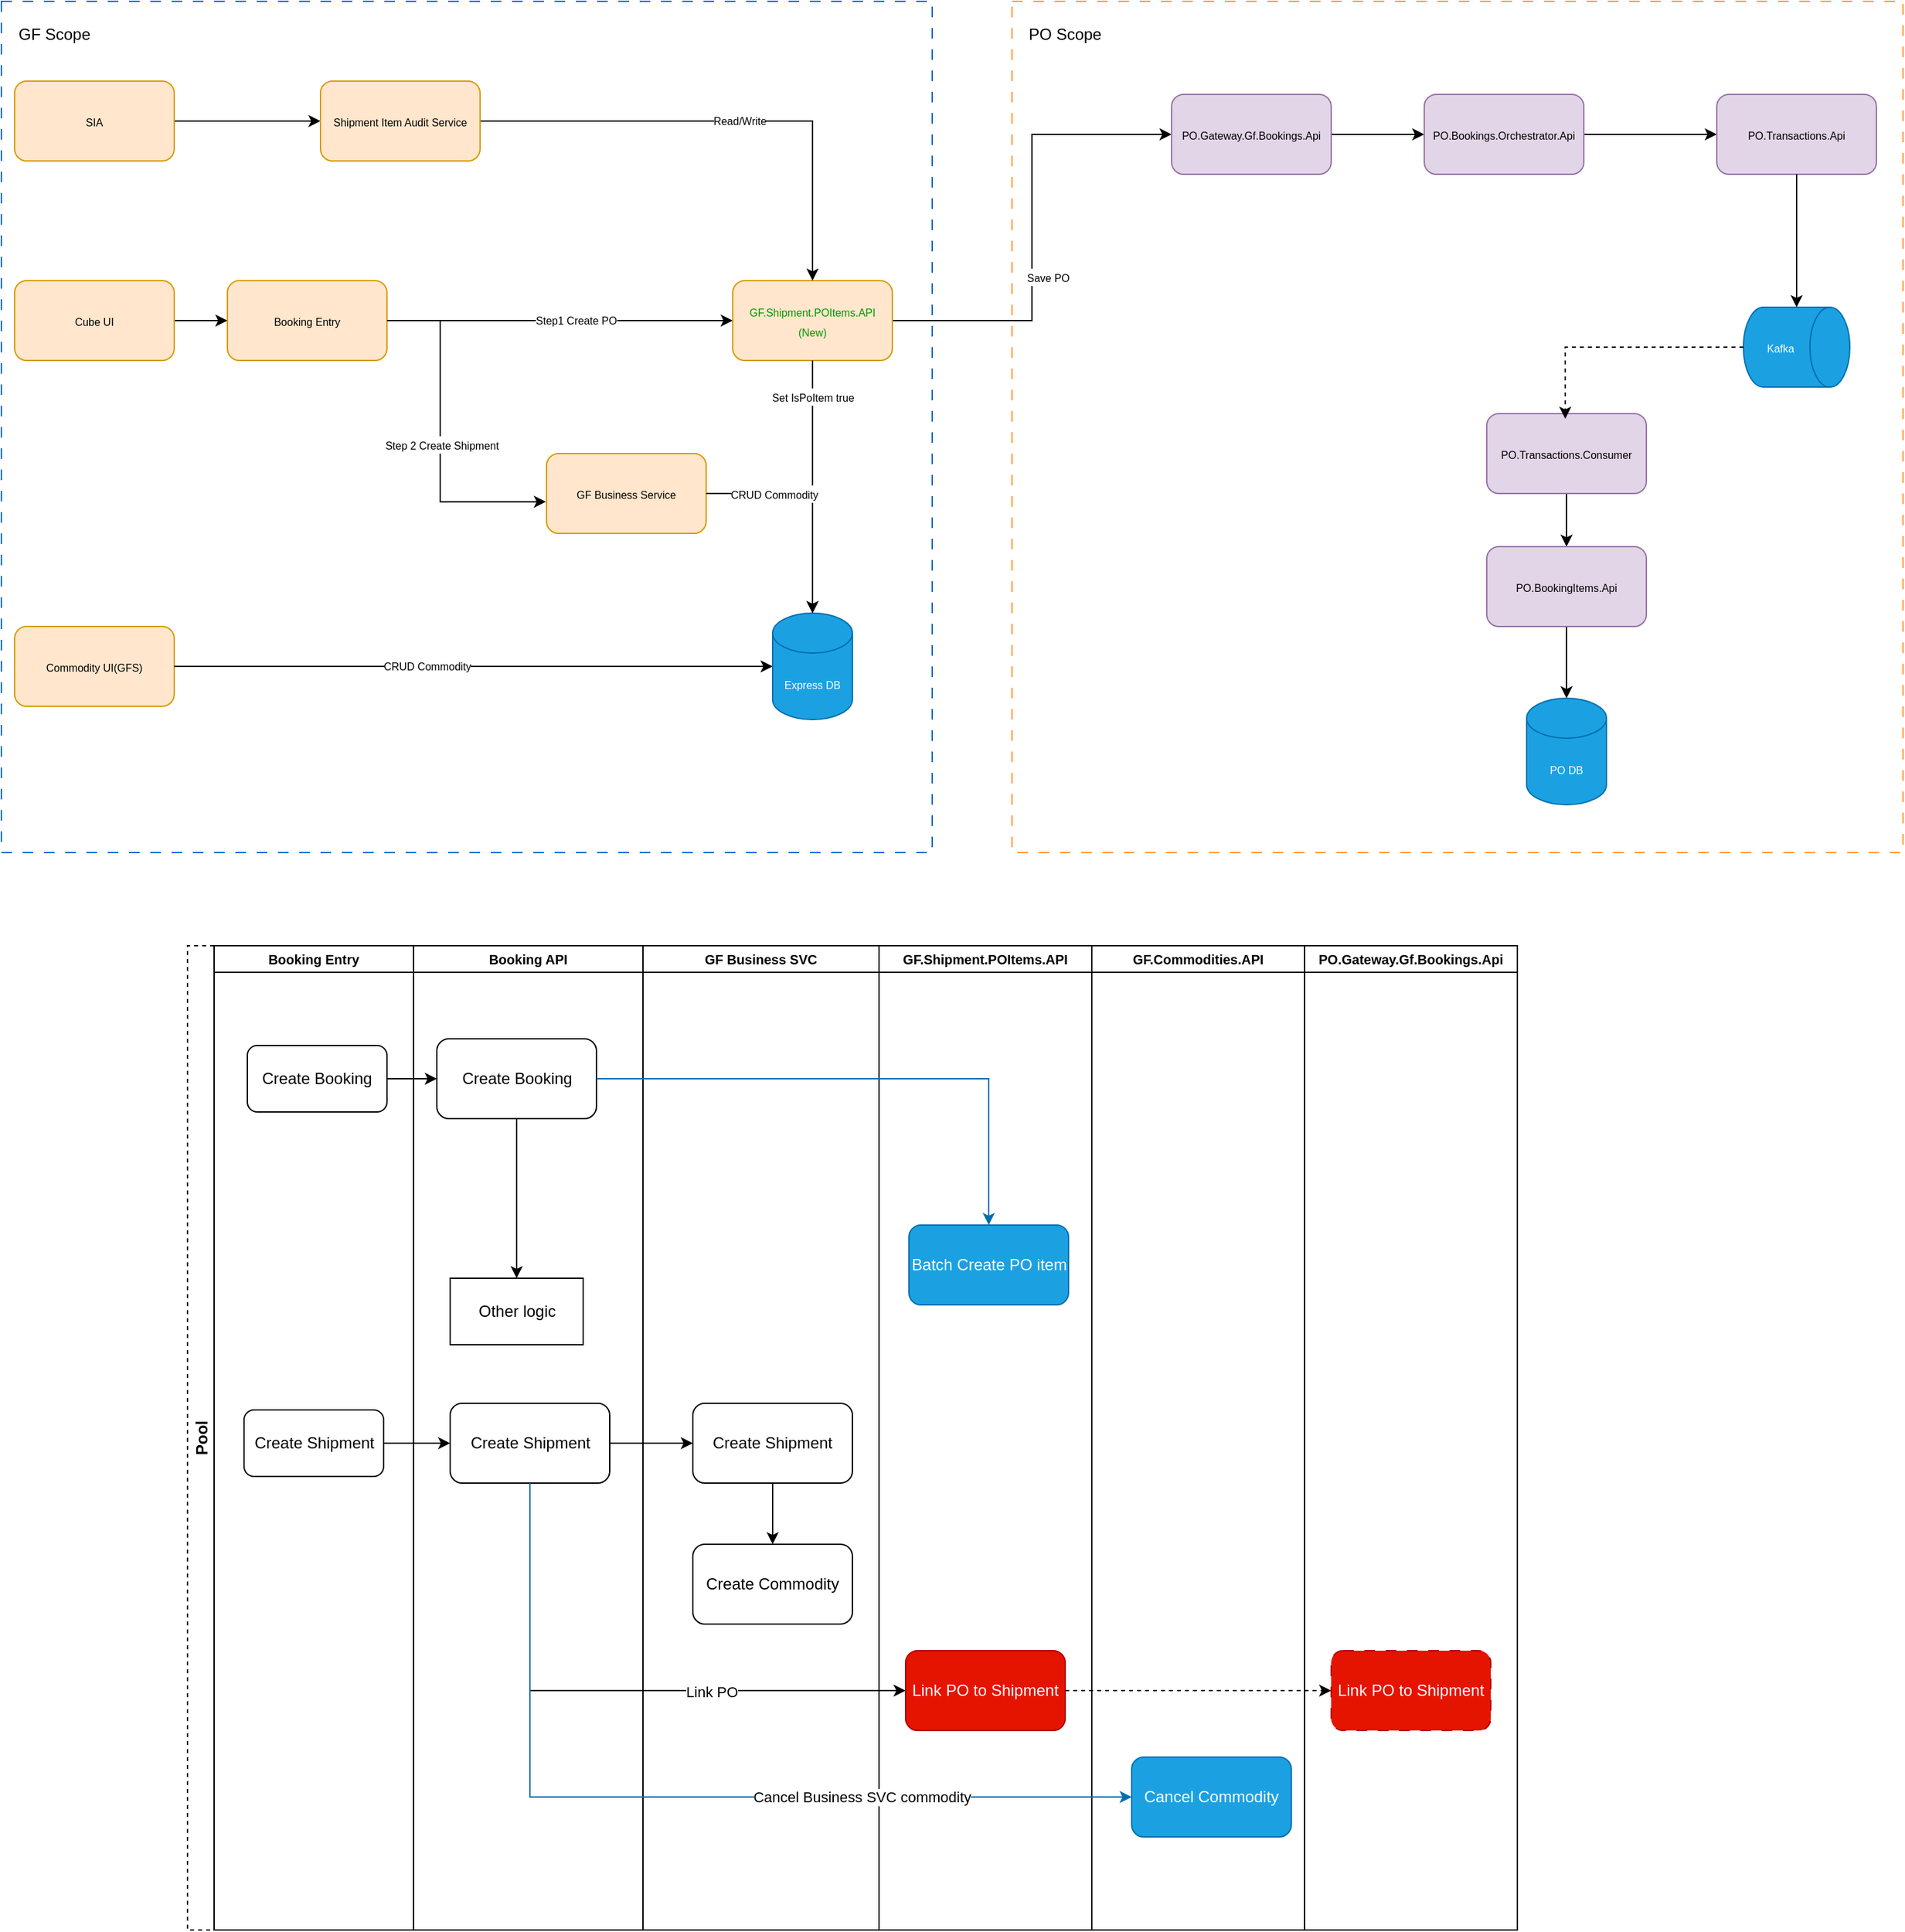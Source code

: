 <mxfile version="26.0.3">
  <diagram name="Page-1" id="YKID6LpscDEnTGNGtqoE">
    <mxGraphModel dx="2022" dy="615" grid="1" gridSize="10" guides="1" tooltips="1" connect="1" arrows="1" fold="1" page="1" pageScale="1" pageWidth="827" pageHeight="1169" math="0" shadow="0">
      <root>
        <mxCell id="0" />
        <mxCell id="1" parent="0" />
        <mxCell id="1rp_JtK8VTmY53sCuVcj-62" value="" style="rounded=0;whiteSpace=wrap;html=1;dashed=1;dashPattern=8 8;strokeColor=#FF9933;" vertex="1" parent="1">
          <mxGeometry x="470" y="60" width="670" height="640" as="geometry" />
        </mxCell>
        <mxCell id="1rp_JtK8VTmY53sCuVcj-60" value="" style="rounded=0;whiteSpace=wrap;html=1;dashed=1;dashPattern=8 8;strokeColor=#0066CC;" vertex="1" parent="1">
          <mxGeometry x="-290" y="60" width="700" height="640" as="geometry" />
        </mxCell>
        <mxCell id="1rp_JtK8VTmY53sCuVcj-35" style="edgeStyle=orthogonalEdgeStyle;rounded=0;orthogonalLoop=1;jettySize=auto;html=1;" edge="1" parent="1" source="1rp_JtK8VTmY53sCuVcj-2" target="1rp_JtK8VTmY53sCuVcj-9">
          <mxGeometry relative="1" as="geometry" />
        </mxCell>
        <mxCell id="1rp_JtK8VTmY53sCuVcj-36" value="&lt;font style=&quot;font-size: 8px;&quot;&gt;Step1 Create PO&lt;/font&gt;" style="edgeLabel;html=1;align=center;verticalAlign=middle;resizable=0;points=[];" vertex="1" connectable="0" parent="1rp_JtK8VTmY53sCuVcj-35">
          <mxGeometry x="0.092" y="-2" relative="1" as="geometry">
            <mxPoint y="-3" as="offset" />
          </mxGeometry>
        </mxCell>
        <mxCell id="1rp_JtK8VTmY53sCuVcj-2" value="&lt;font style=&quot;font-size: 8px;&quot;&gt;Booking Entry&lt;/font&gt;" style="rounded=1;whiteSpace=wrap;html=1;fillColor=#ffe6cc;strokeColor=#d79b00;" vertex="1" parent="1">
          <mxGeometry x="-120" y="270" width="120" height="60" as="geometry" />
        </mxCell>
        <mxCell id="1rp_JtK8VTmY53sCuVcj-22" style="edgeStyle=orthogonalEdgeStyle;rounded=0;orthogonalLoop=1;jettySize=auto;html=1;entryX=0;entryY=0.5;entryDx=0;entryDy=0;" edge="1" parent="1" source="1rp_JtK8VTmY53sCuVcj-9" target="1rp_JtK8VTmY53sCuVcj-10">
          <mxGeometry relative="1" as="geometry" />
        </mxCell>
        <mxCell id="1rp_JtK8VTmY53sCuVcj-64" value="&lt;font style=&quot;font-size: 8px;&quot;&gt;Save PO&amp;nbsp;&lt;/font&gt;" style="edgeLabel;html=1;align=center;verticalAlign=middle;resizable=0;points=[];" vertex="1" connectable="0" parent="1rp_JtK8VTmY53sCuVcj-22">
          <mxGeometry x="-0.22" y="-1" relative="1" as="geometry">
            <mxPoint x="12" y="-2" as="offset" />
          </mxGeometry>
        </mxCell>
        <mxCell id="1rp_JtK8VTmY53sCuVcj-9" value="&lt;font style=&quot;font-size: 8px; color: rgb(0, 153, 0);&quot;&gt;GF.Shipment.POItems.API&lt;br&gt;(New)&lt;/font&gt;" style="rounded=1;whiteSpace=wrap;html=1;fillColor=#ffe6cc;strokeColor=#d79b00;" vertex="1" parent="1">
          <mxGeometry x="260" y="270" width="120" height="60" as="geometry" />
        </mxCell>
        <mxCell id="1rp_JtK8VTmY53sCuVcj-23" style="edgeStyle=orthogonalEdgeStyle;rounded=0;orthogonalLoop=1;jettySize=auto;html=1;entryX=0;entryY=0.5;entryDx=0;entryDy=0;" edge="1" parent="1" source="1rp_JtK8VTmY53sCuVcj-10" target="1rp_JtK8VTmY53sCuVcj-11">
          <mxGeometry relative="1" as="geometry" />
        </mxCell>
        <mxCell id="1rp_JtK8VTmY53sCuVcj-10" value="&lt;font style=&quot;font-size: 8px;&quot;&gt;PO.Gateway.Gf.Bookings.Api&lt;/font&gt;" style="rounded=1;whiteSpace=wrap;html=1;fillColor=#e1d5e7;strokeColor=#9673a6;" vertex="1" parent="1">
          <mxGeometry x="590" y="130" width="120" height="60" as="geometry" />
        </mxCell>
        <mxCell id="1rp_JtK8VTmY53sCuVcj-24" style="edgeStyle=orthogonalEdgeStyle;rounded=0;orthogonalLoop=1;jettySize=auto;html=1;" edge="1" parent="1" source="1rp_JtK8VTmY53sCuVcj-11" target="1rp_JtK8VTmY53sCuVcj-12">
          <mxGeometry relative="1" as="geometry" />
        </mxCell>
        <mxCell id="1rp_JtK8VTmY53sCuVcj-11" value="&lt;font style=&quot;font-size: 8px;&quot;&gt;PO.Bookings.Orchestrator.Api&lt;/font&gt;" style="rounded=1;whiteSpace=wrap;html=1;fillColor=#e1d5e7;strokeColor=#9673a6;" vertex="1" parent="1">
          <mxGeometry x="780" y="130" width="120" height="60" as="geometry" />
        </mxCell>
        <mxCell id="1rp_JtK8VTmY53sCuVcj-12" value="&lt;font style=&quot;font-size: 8px;&quot;&gt;PO.Transactions.Api&lt;/font&gt;" style="rounded=1;whiteSpace=wrap;html=1;fillColor=#e1d5e7;strokeColor=#9673a6;" vertex="1" parent="1">
          <mxGeometry x="1000" y="130" width="120" height="60" as="geometry" />
        </mxCell>
        <mxCell id="1rp_JtK8VTmY53sCuVcj-16" value="&lt;font style=&quot;font-size: 8px;&quot;&gt;Kafka&lt;/font&gt;" style="shape=cylinder3;whiteSpace=wrap;html=1;boundedLbl=1;backgroundOutline=1;size=15;direction=south;fillColor=#1ba1e2;fontColor=#ffffff;strokeColor=#006EAF;" vertex="1" parent="1">
          <mxGeometry x="1020" y="290" width="80" height="60" as="geometry" />
        </mxCell>
        <mxCell id="1rp_JtK8VTmY53sCuVcj-66" style="edgeStyle=orthogonalEdgeStyle;rounded=0;orthogonalLoop=1;jettySize=auto;html=1;entryX=0.5;entryY=0;entryDx=0;entryDy=0;" edge="1" parent="1" source="1rp_JtK8VTmY53sCuVcj-17" target="1rp_JtK8VTmY53sCuVcj-18">
          <mxGeometry relative="1" as="geometry" />
        </mxCell>
        <mxCell id="1rp_JtK8VTmY53sCuVcj-17" value="&lt;font style=&quot;font-size: 8px;&quot;&gt;PO.Transactions.Consumer&lt;/font&gt;" style="rounded=1;whiteSpace=wrap;html=1;fillColor=#e1d5e7;strokeColor=#9673a6;" vertex="1" parent="1">
          <mxGeometry x="827" y="370" width="120" height="60" as="geometry" />
        </mxCell>
        <mxCell id="1rp_JtK8VTmY53sCuVcj-28" style="edgeStyle=orthogonalEdgeStyle;rounded=0;orthogonalLoop=1;jettySize=auto;html=1;" edge="1" parent="1" source="1rp_JtK8VTmY53sCuVcj-18" target="1rp_JtK8VTmY53sCuVcj-20">
          <mxGeometry relative="1" as="geometry" />
        </mxCell>
        <mxCell id="1rp_JtK8VTmY53sCuVcj-18" value="&lt;font style=&quot;font-size: 8px;&quot;&gt;PO.BookingItems.Api&lt;/font&gt;" style="rounded=1;whiteSpace=wrap;html=1;fillColor=#e1d5e7;strokeColor=#9673a6;" vertex="1" parent="1">
          <mxGeometry x="827" y="470" width="120" height="60" as="geometry" />
        </mxCell>
        <mxCell id="1rp_JtK8VTmY53sCuVcj-20" value="&lt;font style=&quot;font-size: 8px;&quot;&gt;PO DB&lt;/font&gt;" style="shape=cylinder3;whiteSpace=wrap;html=1;boundedLbl=1;backgroundOutline=1;size=15;fillColor=#1ba1e2;fontColor=#ffffff;strokeColor=#006EAF;" vertex="1" parent="1">
          <mxGeometry x="857" y="584" width="60" height="80" as="geometry" />
        </mxCell>
        <mxCell id="1rp_JtK8VTmY53sCuVcj-25" style="edgeStyle=orthogonalEdgeStyle;rounded=0;orthogonalLoop=1;jettySize=auto;html=1;entryX=0;entryY=0.5;entryDx=0;entryDy=0;entryPerimeter=0;" edge="1" parent="1" source="1rp_JtK8VTmY53sCuVcj-12" target="1rp_JtK8VTmY53sCuVcj-16">
          <mxGeometry relative="1" as="geometry" />
        </mxCell>
        <mxCell id="1rp_JtK8VTmY53sCuVcj-26" style="edgeStyle=orthogonalEdgeStyle;rounded=0;orthogonalLoop=1;jettySize=auto;html=1;entryX=0.492;entryY=0.064;entryDx=0;entryDy=0;entryPerimeter=0;dashed=1;" edge="1" parent="1" source="1rp_JtK8VTmY53sCuVcj-16" target="1rp_JtK8VTmY53sCuVcj-17">
          <mxGeometry relative="1" as="geometry" />
        </mxCell>
        <mxCell id="1rp_JtK8VTmY53sCuVcj-29" value="&lt;font style=&quot;font-size: 8px;&quot;&gt;GF Business Service&lt;/font&gt;" style="rounded=1;whiteSpace=wrap;html=1;fillColor=#ffe6cc;strokeColor=#d79b00;" vertex="1" parent="1">
          <mxGeometry x="120" y="400" width="120" height="60" as="geometry" />
        </mxCell>
        <mxCell id="1rp_JtK8VTmY53sCuVcj-40" style="edgeStyle=orthogonalEdgeStyle;rounded=0;orthogonalLoop=1;jettySize=auto;html=1;entryX=0;entryY=0.5;entryDx=0;entryDy=0;" edge="1" parent="1" source="1rp_JtK8VTmY53sCuVcj-33" target="1rp_JtK8VTmY53sCuVcj-37">
          <mxGeometry relative="1" as="geometry" />
        </mxCell>
        <mxCell id="1rp_JtK8VTmY53sCuVcj-33" value="&lt;font style=&quot;font-size: 8px;&quot;&gt;SIA&lt;/font&gt;" style="rounded=1;whiteSpace=wrap;html=1;fillColor=#ffe6cc;strokeColor=#d79b00;" vertex="1" parent="1">
          <mxGeometry x="-280" y="120" width="120" height="60" as="geometry" />
        </mxCell>
        <mxCell id="1rp_JtK8VTmY53sCuVcj-41" style="edgeStyle=orthogonalEdgeStyle;rounded=0;orthogonalLoop=1;jettySize=auto;html=1;entryX=0.5;entryY=0;entryDx=0;entryDy=0;startArrow=none;startFill=0;exitX=1;exitY=0.5;exitDx=0;exitDy=0;" edge="1" parent="1" source="1rp_JtK8VTmY53sCuVcj-37" target="1rp_JtK8VTmY53sCuVcj-9">
          <mxGeometry relative="1" as="geometry">
            <Array as="points">
              <mxPoint x="320" y="150" />
            </Array>
          </mxGeometry>
        </mxCell>
        <mxCell id="1rp_JtK8VTmY53sCuVcj-42" value="&lt;font style=&quot;font-size: 8px;&quot;&gt;Read/Write&lt;/font&gt;" style="edgeLabel;html=1;align=center;verticalAlign=middle;resizable=0;points=[];" vertex="1" connectable="0" parent="1rp_JtK8VTmY53sCuVcj-41">
          <mxGeometry x="0.051" y="1" relative="1" as="geometry">
            <mxPoint as="offset" />
          </mxGeometry>
        </mxCell>
        <mxCell id="1rp_JtK8VTmY53sCuVcj-37" value="&lt;font style=&quot;font-size: 8px;&quot;&gt;Shipment Item Audit Service&lt;/font&gt;" style="rounded=1;whiteSpace=wrap;html=1;fillColor=#ffe6cc;strokeColor=#d79b00;" vertex="1" parent="1">
          <mxGeometry x="-50" y="120" width="120" height="60" as="geometry" />
        </mxCell>
        <mxCell id="1rp_JtK8VTmY53sCuVcj-39" style="edgeStyle=orthogonalEdgeStyle;rounded=0;orthogonalLoop=1;jettySize=auto;html=1;entryX=0;entryY=0.5;entryDx=0;entryDy=0;" edge="1" parent="1" source="1rp_JtK8VTmY53sCuVcj-38" target="1rp_JtK8VTmY53sCuVcj-2">
          <mxGeometry relative="1" as="geometry" />
        </mxCell>
        <mxCell id="1rp_JtK8VTmY53sCuVcj-38" value="&lt;font style=&quot;font-size: 8px;&quot;&gt;Cube UI&lt;/font&gt;" style="rounded=1;whiteSpace=wrap;html=1;fillColor=#ffe6cc;strokeColor=#d79b00;" vertex="1" parent="1">
          <mxGeometry x="-280" y="270" width="120" height="60" as="geometry" />
        </mxCell>
        <mxCell id="1rp_JtK8VTmY53sCuVcj-43" value="&lt;font style=&quot;font-size: 8px;&quot;&gt;Commodity UI(GFS)&lt;/font&gt;" style="rounded=1;whiteSpace=wrap;html=1;fillColor=#ffe6cc;strokeColor=#d79b00;" vertex="1" parent="1">
          <mxGeometry x="-280" y="530" width="120" height="60" as="geometry" />
        </mxCell>
        <mxCell id="1rp_JtK8VTmY53sCuVcj-47" value="&lt;font style=&quot;font-size: 8px;&quot;&gt;Express DB&lt;/font&gt;" style="shape=cylinder3;whiteSpace=wrap;html=1;boundedLbl=1;backgroundOutline=1;size=15;fillColor=#1ba1e2;fontColor=#ffffff;strokeColor=#006EAF;" vertex="1" parent="1">
          <mxGeometry x="290" y="520" width="60" height="80" as="geometry" />
        </mxCell>
        <mxCell id="1rp_JtK8VTmY53sCuVcj-48" style="edgeStyle=orthogonalEdgeStyle;rounded=0;orthogonalLoop=1;jettySize=auto;html=1;entryX=0.5;entryY=0;entryDx=0;entryDy=0;entryPerimeter=0;" edge="1" parent="1" source="1rp_JtK8VTmY53sCuVcj-9" target="1rp_JtK8VTmY53sCuVcj-47">
          <mxGeometry relative="1" as="geometry" />
        </mxCell>
        <mxCell id="1rp_JtK8VTmY53sCuVcj-54" value="&lt;font style=&quot;font-size: 8px;&quot;&gt;Set IsPoItem true&lt;/font&gt;" style="edgeLabel;html=1;align=center;verticalAlign=middle;resizable=0;points=[];" vertex="1" connectable="0" parent="1rp_JtK8VTmY53sCuVcj-48">
          <mxGeometry x="-0.712" relative="1" as="geometry">
            <mxPoint y="-1" as="offset" />
          </mxGeometry>
        </mxCell>
        <mxCell id="1rp_JtK8VTmY53sCuVcj-49" style="edgeStyle=orthogonalEdgeStyle;rounded=0;orthogonalLoop=1;jettySize=auto;html=1;entryX=0;entryY=0.5;entryDx=0;entryDy=0;entryPerimeter=0;" edge="1" parent="1" source="1rp_JtK8VTmY53sCuVcj-43" target="1rp_JtK8VTmY53sCuVcj-47">
          <mxGeometry relative="1" as="geometry" />
        </mxCell>
        <mxCell id="1rp_JtK8VTmY53sCuVcj-57" value="&lt;span style=&quot;font-size: 8px;&quot;&gt;CRUD Commodity&lt;/span&gt;" style="edgeLabel;html=1;align=center;verticalAlign=middle;resizable=0;points=[];" vertex="1" connectable="0" parent="1rp_JtK8VTmY53sCuVcj-49">
          <mxGeometry x="-0.158" y="1" relative="1" as="geometry">
            <mxPoint as="offset" />
          </mxGeometry>
        </mxCell>
        <mxCell id="1rp_JtK8VTmY53sCuVcj-51" style="edgeStyle=orthogonalEdgeStyle;rounded=0;orthogonalLoop=1;jettySize=auto;html=1;entryX=-0.004;entryY=0.604;entryDx=0;entryDy=0;entryPerimeter=0;" edge="1" parent="1" source="1rp_JtK8VTmY53sCuVcj-2" target="1rp_JtK8VTmY53sCuVcj-29">
          <mxGeometry relative="1" as="geometry">
            <Array as="points">
              <mxPoint x="40" y="300" />
              <mxPoint x="40" y="436" />
            </Array>
          </mxGeometry>
        </mxCell>
        <mxCell id="1rp_JtK8VTmY53sCuVcj-52" value="&lt;font style=&quot;font-size: 8px;&quot;&gt;Step 2 Create Shipment&lt;/font&gt;" style="edgeLabel;html=1;align=center;verticalAlign=middle;resizable=0;points=[];" vertex="1" connectable="0" parent="1rp_JtK8VTmY53sCuVcj-51">
          <mxGeometry x="0.036" y="1" relative="1" as="geometry">
            <mxPoint as="offset" />
          </mxGeometry>
        </mxCell>
        <mxCell id="1rp_JtK8VTmY53sCuVcj-58" style="edgeStyle=orthogonalEdgeStyle;rounded=0;orthogonalLoop=1;jettySize=auto;html=1;entryX=0.5;entryY=0;entryDx=0;entryDy=0;entryPerimeter=0;" edge="1" parent="1" source="1rp_JtK8VTmY53sCuVcj-29" target="1rp_JtK8VTmY53sCuVcj-47">
          <mxGeometry relative="1" as="geometry" />
        </mxCell>
        <mxCell id="1rp_JtK8VTmY53sCuVcj-59" value="&lt;font style=&quot;font-size: 8px;&quot;&gt;CRUD Commodity&lt;/font&gt;" style="edgeLabel;html=1;align=center;verticalAlign=middle;resizable=0;points=[];" vertex="1" connectable="0" parent="1rp_JtK8VTmY53sCuVcj-58">
          <mxGeometry x="-0.552" y="-2" relative="1" as="geometry">
            <mxPoint x="13" y="-2" as="offset" />
          </mxGeometry>
        </mxCell>
        <mxCell id="1rp_JtK8VTmY53sCuVcj-61" value="GF Scope" style="text;html=1;align=center;verticalAlign=middle;whiteSpace=wrap;rounded=0;" vertex="1" parent="1">
          <mxGeometry x="-280" y="70" width="60" height="30" as="geometry" />
        </mxCell>
        <mxCell id="1rp_JtK8VTmY53sCuVcj-63" value="PO Scope" style="text;html=1;align=center;verticalAlign=middle;whiteSpace=wrap;rounded=0;" vertex="1" parent="1">
          <mxGeometry x="480" y="70" width="60" height="30" as="geometry" />
        </mxCell>
        <mxCell id="1rp_JtK8VTmY53sCuVcj-67" value="Pool" style="swimlane;childLayout=stackLayout;resizeParent=1;resizeParentMax=0;startSize=20;horizontal=0;horizontalStack=1;dashed=1;" vertex="1" parent="1">
          <mxGeometry x="-150" y="770" width="1000" height="740" as="geometry" />
        </mxCell>
        <mxCell id="1rp_JtK8VTmY53sCuVcj-68" value="Booking Entry" style="swimlane;startSize=20;fontSize=10;" vertex="1" parent="1rp_JtK8VTmY53sCuVcj-67">
          <mxGeometry x="20" width="150" height="740" as="geometry" />
        </mxCell>
        <mxCell id="1rp_JtK8VTmY53sCuVcj-72" value="Create Booking" style="rounded=1;whiteSpace=wrap;html=1;" vertex="1" parent="1rp_JtK8VTmY53sCuVcj-68">
          <mxGeometry x="25" y="75" width="105" height="50" as="geometry" />
        </mxCell>
        <mxCell id="1rp_JtK8VTmY53sCuVcj-96" value="Create Shipment" style="rounded=1;whiteSpace=wrap;html=1;" vertex="1" parent="1rp_JtK8VTmY53sCuVcj-68">
          <mxGeometry x="22.5" y="349" width="105" height="50" as="geometry" />
        </mxCell>
        <mxCell id="1rp_JtK8VTmY53sCuVcj-69" value="Booking API" style="swimlane;startSize=20;fontSize=10;" vertex="1" parent="1rp_JtK8VTmY53sCuVcj-67">
          <mxGeometry x="170" width="172.5" height="740" as="geometry" />
        </mxCell>
        <mxCell id="1rp_JtK8VTmY53sCuVcj-95" style="edgeStyle=orthogonalEdgeStyle;rounded=0;orthogonalLoop=1;jettySize=auto;html=1;" edge="1" parent="1rp_JtK8VTmY53sCuVcj-69" source="1rp_JtK8VTmY53sCuVcj-73" target="1rp_JtK8VTmY53sCuVcj-83">
          <mxGeometry relative="1" as="geometry" />
        </mxCell>
        <mxCell id="1rp_JtK8VTmY53sCuVcj-73" value="Create Booking" style="whiteSpace=wrap;html=1;rounded=1;" vertex="1" parent="1rp_JtK8VTmY53sCuVcj-69">
          <mxGeometry x="17.5" y="70" width="120" height="60" as="geometry" />
        </mxCell>
        <mxCell id="1rp_JtK8VTmY53sCuVcj-83" value="Other logic" style="whiteSpace=wrap;html=1;rounded=1;arcSize=0;" vertex="1" parent="1rp_JtK8VTmY53sCuVcj-69">
          <mxGeometry x="27.5" y="250" width="100" height="50" as="geometry" />
        </mxCell>
        <mxCell id="1rp_JtK8VTmY53sCuVcj-97" value="Create Shipment" style="whiteSpace=wrap;html=1;rounded=1;" vertex="1" parent="1rp_JtK8VTmY53sCuVcj-69">
          <mxGeometry x="27.5" y="344" width="120" height="60" as="geometry" />
        </mxCell>
        <mxCell id="1rp_JtK8VTmY53sCuVcj-70" value="GF Business SVC" style="swimlane;startSize=20;fontSize=10;" vertex="1" parent="1rp_JtK8VTmY53sCuVcj-67">
          <mxGeometry x="342.5" width="177.5" height="740" as="geometry" />
        </mxCell>
        <mxCell id="1rp_JtK8VTmY53sCuVcj-102" value="" style="edgeStyle=orthogonalEdgeStyle;rounded=0;orthogonalLoop=1;jettySize=auto;html=1;" edge="1" parent="1rp_JtK8VTmY53sCuVcj-70" source="1rp_JtK8VTmY53sCuVcj-99" target="1rp_JtK8VTmY53sCuVcj-101">
          <mxGeometry relative="1" as="geometry" />
        </mxCell>
        <mxCell id="1rp_JtK8VTmY53sCuVcj-99" value="Create Shipment" style="whiteSpace=wrap;html=1;rounded=1;" vertex="1" parent="1rp_JtK8VTmY53sCuVcj-70">
          <mxGeometry x="37.5" y="344" width="120" height="60" as="geometry" />
        </mxCell>
        <mxCell id="1rp_JtK8VTmY53sCuVcj-101" value="Create Commodity" style="whiteSpace=wrap;html=1;rounded=1;" vertex="1" parent="1rp_JtK8VTmY53sCuVcj-70">
          <mxGeometry x="37.5" y="450" width="120" height="60" as="geometry" />
        </mxCell>
        <mxCell id="1rp_JtK8VTmY53sCuVcj-71" value="GF.Shipment.POItems.API" style="swimlane;startSize=20;fontSize=10;" vertex="1" parent="1rp_JtK8VTmY53sCuVcj-67">
          <mxGeometry x="520" width="160" height="740" as="geometry" />
        </mxCell>
        <mxCell id="1rp_JtK8VTmY53sCuVcj-80" value="Batch Create PO item" style="whiteSpace=wrap;html=1;rounded=1;fillColor=#1ba1e2;fontColor=#ffffff;strokeColor=#006EAF;" vertex="1" parent="1rp_JtK8VTmY53sCuVcj-71">
          <mxGeometry x="22.5" y="210" width="120" height="60" as="geometry" />
        </mxCell>
        <mxCell id="1rp_JtK8VTmY53sCuVcj-103" value="Link PO to Shipment" style="whiteSpace=wrap;html=1;rounded=1;fillColor=#e51400;fontColor=#ffffff;strokeColor=#B20000;" vertex="1" parent="1rp_JtK8VTmY53sCuVcj-71">
          <mxGeometry x="20" y="530" width="120" height="60" as="geometry" />
        </mxCell>
        <mxCell id="1rp_JtK8VTmY53sCuVcj-110" value="GF.Commodities.API" style="swimlane;startSize=20;fontSize=10;" vertex="1" parent="1rp_JtK8VTmY53sCuVcj-67">
          <mxGeometry x="680" width="160" height="740" as="geometry" />
        </mxCell>
        <mxCell id="1rp_JtK8VTmY53sCuVcj-113" value="Cancel Commodity" style="whiteSpace=wrap;html=1;rounded=1;fillColor=#1ba1e2;fontColor=#ffffff;strokeColor=#006EAF;" vertex="1" parent="1rp_JtK8VTmY53sCuVcj-110">
          <mxGeometry x="30" y="610" width="120" height="60" as="geometry" />
        </mxCell>
        <mxCell id="1rp_JtK8VTmY53sCuVcj-114" value="PO.Gateway.Gf.Bookings.Api" style="swimlane;startSize=20;fontSize=10;" vertex="1" parent="1rp_JtK8VTmY53sCuVcj-67">
          <mxGeometry x="840" width="160" height="740" as="geometry" />
        </mxCell>
        <mxCell id="1rp_JtK8VTmY53sCuVcj-116" value="Link PO to Shipment" style="whiteSpace=wrap;html=1;rounded=1;dashed=1;dashPattern=8 8;fillColor=#e51400;fontColor=#ffffff;strokeColor=#B20000;" vertex="1" parent="1rp_JtK8VTmY53sCuVcj-114">
          <mxGeometry x="20" y="530" width="120" height="60" as="geometry" />
        </mxCell>
        <mxCell id="1rp_JtK8VTmY53sCuVcj-74" value="" style="edgeStyle=orthogonalEdgeStyle;rounded=0;orthogonalLoop=1;jettySize=auto;html=1;" edge="1" parent="1rp_JtK8VTmY53sCuVcj-67" source="1rp_JtK8VTmY53sCuVcj-72" target="1rp_JtK8VTmY53sCuVcj-73">
          <mxGeometry relative="1" as="geometry" />
        </mxCell>
        <mxCell id="1rp_JtK8VTmY53sCuVcj-76" value="" style="edgeStyle=orthogonalEdgeStyle;rounded=0;orthogonalLoop=1;jettySize=auto;html=1;entryX=0.5;entryY=0;entryDx=0;entryDy=0;fillColor=#1ba1e2;strokeColor=#006EAF;" edge="1" parent="1rp_JtK8VTmY53sCuVcj-67" source="1rp_JtK8VTmY53sCuVcj-73" target="1rp_JtK8VTmY53sCuVcj-80">
          <mxGeometry relative="1" as="geometry">
            <mxPoint x="247.5" y="200.0" as="targetPoint" />
          </mxGeometry>
        </mxCell>
        <mxCell id="1rp_JtK8VTmY53sCuVcj-98" value="" style="edgeStyle=orthogonalEdgeStyle;rounded=0;orthogonalLoop=1;jettySize=auto;html=1;" edge="1" parent="1rp_JtK8VTmY53sCuVcj-67" source="1rp_JtK8VTmY53sCuVcj-96" target="1rp_JtK8VTmY53sCuVcj-97">
          <mxGeometry relative="1" as="geometry" />
        </mxCell>
        <mxCell id="1rp_JtK8VTmY53sCuVcj-100" value="" style="edgeStyle=orthogonalEdgeStyle;rounded=0;orthogonalLoop=1;jettySize=auto;html=1;" edge="1" parent="1rp_JtK8VTmY53sCuVcj-67" source="1rp_JtK8VTmY53sCuVcj-97" target="1rp_JtK8VTmY53sCuVcj-99">
          <mxGeometry relative="1" as="geometry" />
        </mxCell>
        <mxCell id="1rp_JtK8VTmY53sCuVcj-104" value="" style="edgeStyle=orthogonalEdgeStyle;rounded=0;orthogonalLoop=1;jettySize=auto;html=1;exitX=0.5;exitY=1;exitDx=0;exitDy=0;entryX=0;entryY=0.5;entryDx=0;entryDy=0;" edge="1" parent="1rp_JtK8VTmY53sCuVcj-67" source="1rp_JtK8VTmY53sCuVcj-97" target="1rp_JtK8VTmY53sCuVcj-103">
          <mxGeometry relative="1" as="geometry">
            <Array as="points">
              <mxPoint x="258" y="560" />
            </Array>
          </mxGeometry>
        </mxCell>
        <mxCell id="1rp_JtK8VTmY53sCuVcj-105" value="Link PO" style="edgeLabel;html=1;align=center;verticalAlign=middle;resizable=0;points=[];" vertex="1" connectable="0" parent="1rp_JtK8VTmY53sCuVcj-104">
          <mxGeometry x="0.334" y="-1" relative="1" as="geometry">
            <mxPoint as="offset" />
          </mxGeometry>
        </mxCell>
        <mxCell id="1rp_JtK8VTmY53sCuVcj-107" value="" style="edgeStyle=orthogonalEdgeStyle;rounded=0;orthogonalLoop=1;jettySize=auto;html=1;exitX=0.5;exitY=1;exitDx=0;exitDy=0;entryX=0;entryY=0.5;entryDx=0;entryDy=0;fillColor=#1ba1e2;strokeColor=#006EAF;" edge="1" parent="1rp_JtK8VTmY53sCuVcj-67" source="1rp_JtK8VTmY53sCuVcj-97" target="1rp_JtK8VTmY53sCuVcj-113">
          <mxGeometry relative="1" as="geometry">
            <Array as="points">
              <mxPoint x="258" y="640" />
            </Array>
          </mxGeometry>
        </mxCell>
        <mxCell id="1rp_JtK8VTmY53sCuVcj-109" value="Cancel Business SVC commodity" style="edgeLabel;html=1;align=center;verticalAlign=middle;resizable=0;points=[];" vertex="1" connectable="0" parent="1rp_JtK8VTmY53sCuVcj-107">
          <mxGeometry x="0.409" relative="1" as="geometry">
            <mxPoint as="offset" />
          </mxGeometry>
        </mxCell>
        <mxCell id="1rp_JtK8VTmY53sCuVcj-117" style="edgeStyle=orthogonalEdgeStyle;rounded=0;orthogonalLoop=1;jettySize=auto;html=1;entryX=0;entryY=0.5;entryDx=0;entryDy=0;dashed=1;" edge="1" parent="1rp_JtK8VTmY53sCuVcj-67" source="1rp_JtK8VTmY53sCuVcj-103" target="1rp_JtK8VTmY53sCuVcj-116">
          <mxGeometry relative="1" as="geometry" />
        </mxCell>
      </root>
    </mxGraphModel>
  </diagram>
</mxfile>
